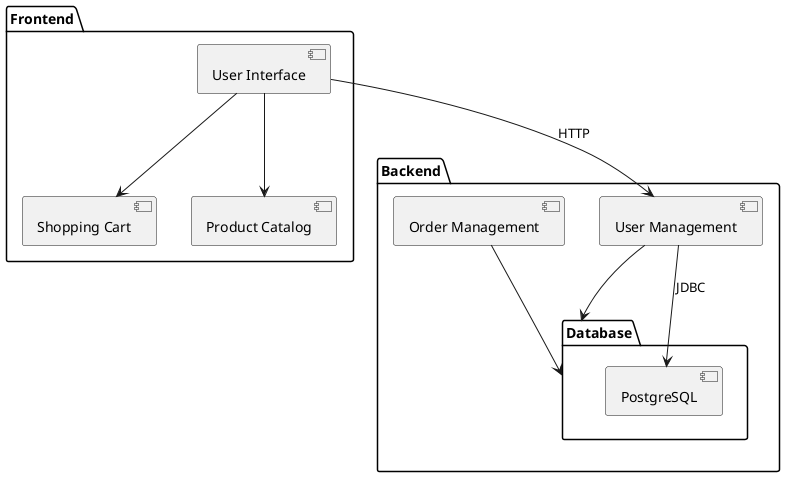 @startuml Component Diagram

package "Frontend" {
  [User Interface] as UI
  UI --> [Shopping Cart]
  UI --> [Product Catalog]
}

package "Backend" {
  [User Management] as UM
  [Order Management] as OM
  UM --> [Database]
  OM --> [Database]
}

package "Database" {
  [PostgreSQL] as DB
}

UI --> UM : HTTP
UM --> DB : JDBC

@enduml